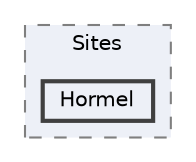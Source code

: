 digraph "app/Http/Controllers/Api/Sites/Hormel"
{
 // LATEX_PDF_SIZE
  bgcolor="transparent";
  edge [fontname=Helvetica,fontsize=10,labelfontname=Helvetica,labelfontsize=10];
  node [fontname=Helvetica,fontsize=10,shape=box,height=0.2,width=0.4];
  compound=true
  subgraph clusterdir_08865aef300f6133895b6e4fa8b0a1ce {
    graph [ bgcolor="#edf0f7", pencolor="grey50", label="Sites", fontname=Helvetica,fontsize=10 style="filled,dashed", URL="dir_08865aef300f6133895b6e4fa8b0a1ce.html",tooltip=""]
  dir_ad094304ca8732363ae8ba3e1c9545e0 [label="Hormel", fillcolor="#edf0f7", color="grey25", style="filled,bold", URL="dir_ad094304ca8732363ae8ba3e1c9545e0.html",tooltip=""];
  }
}
